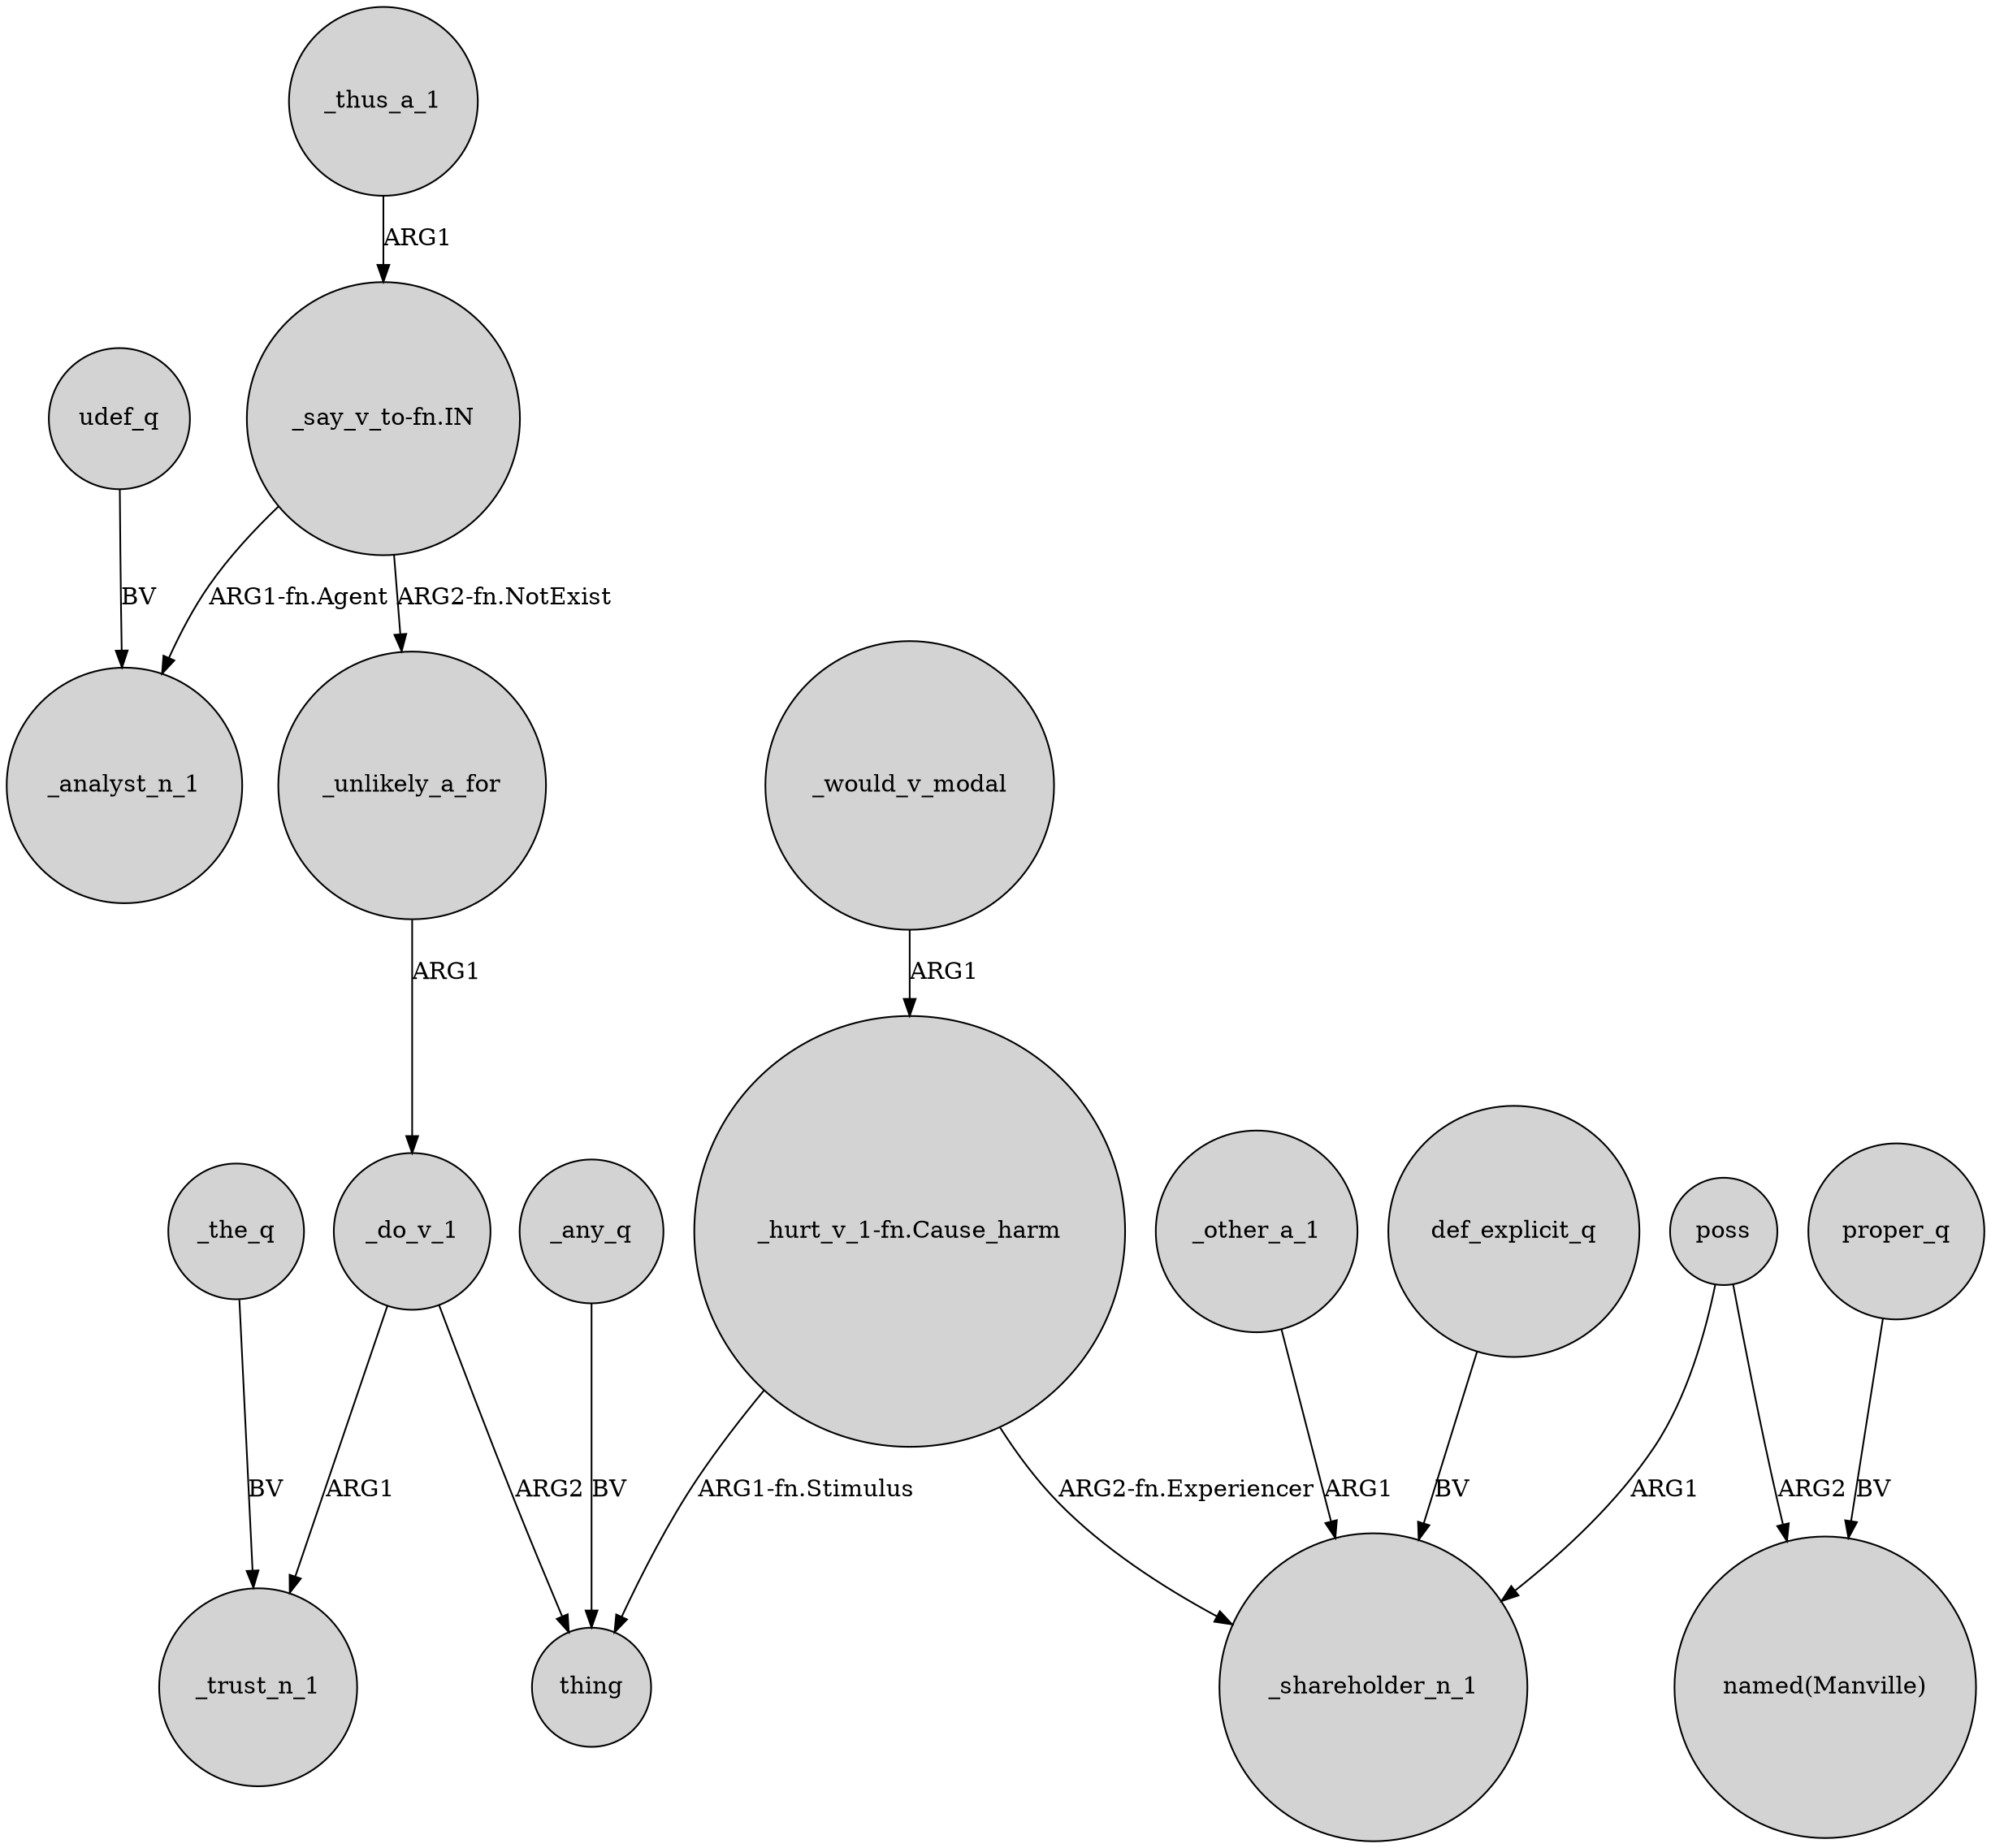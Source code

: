digraph {
	node [shape=circle style=filled]
	"_say_v_to-fn.IN" -> _unlikely_a_for [label="ARG2-fn.NotExist"]
	_do_v_1 -> _trust_n_1 [label=ARG1]
	_do_v_1 -> thing [label=ARG2]
	"_hurt_v_1-fn.Cause_harm" -> thing [label="ARG1-fn.Stimulus"]
	"_say_v_to-fn.IN" -> _analyst_n_1 [label="ARG1-fn.Agent"]
	def_explicit_q -> _shareholder_n_1 [label=BV]
	_thus_a_1 -> "_say_v_to-fn.IN" [label=ARG1]
	proper_q -> "named(Manville)" [label=BV]
	_would_v_modal -> "_hurt_v_1-fn.Cause_harm" [label=ARG1]
	poss -> _shareholder_n_1 [label=ARG1]
	poss -> "named(Manville)" [label=ARG2]
	_unlikely_a_for -> _do_v_1 [label=ARG1]
	"_hurt_v_1-fn.Cause_harm" -> _shareholder_n_1 [label="ARG2-fn.Experiencer"]
	udef_q -> _analyst_n_1 [label=BV]
	_other_a_1 -> _shareholder_n_1 [label=ARG1]
	_any_q -> thing [label=BV]
	_the_q -> _trust_n_1 [label=BV]
}

